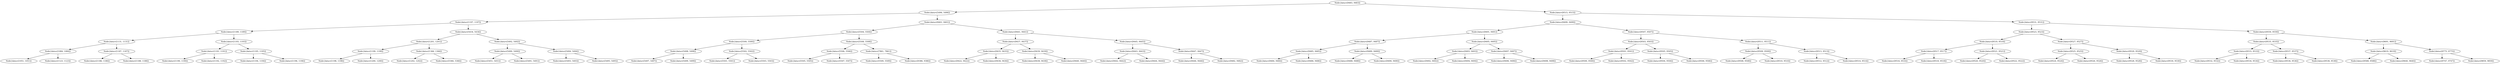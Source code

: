 digraph G{
1087574647 [label="Node{data=[9483, 9483]}"]
1087574647 -> 995059311
995059311 [label="Node{data=[5496, 5496]}"]
995059311 -> 652155788
652155788 [label="Node{data=[1197, 1197]}"]
652155788 -> 1578456576
1578456576 [label="Node{data=[1189, 1189]}"]
1578456576 -> 101562143
101562143 [label="Node{data=[1131, 1131]}"]
101562143 -> 1177671087
1177671087 [label="Node{data=[1084, 1084]}"]
1177671087 -> 409773470
409773470 [label="Node{data=[1051, 1051]}"]
1177671087 -> 1815958981
1815958981 [label="Node{data=[1123, 1123]}"]
101562143 -> 132362770
132362770 [label="Node{data=[1187, 1187]}"]
132362770 -> 1337431020
1337431020 [label="Node{data=[1186, 1186]}"]
132362770 -> 847941585
847941585 [label="Node{data=[1188, 1188]}"]
1578456576 -> 874473272
874473272 [label="Node{data=[1193, 1193]}"]
874473272 -> 787886219
787886219 [label="Node{data=[1191, 1191]}"]
787886219 -> 1563295306
1563295306 [label="Node{data=[1190, 1190]}"]
787886219 -> 1002374713
1002374713 [label="Node{data=[1192, 1192]}"]
874473272 -> 1951826129
1951826129 [label="Node{data=[1195, 1195]}"]
1951826129 -> 1799062712
1799062712 [label="Node{data=[1194, 1194]}"]
1951826129 -> 1507256379
1507256379 [label="Node{data=[1196, 1196]}"]
652155788 -> 446411766
446411766 [label="Node{data=[5434, 5434]}"]
446411766 -> 1519118460
1519118460 [label="Node{data=[1201, 1201]}"]
1519118460 -> 1839380945
1839380945 [label="Node{data=[1199, 1199]}"]
1839380945 -> 56300398
56300398 [label="Node{data=[1198, 1198]}"]
1839380945 -> 1150817520
1150817520 [label="Node{data=[1200, 1200]}"]
1519118460 -> 1096141847
1096141847 [label="Node{data=[1366, 1366]}"]
1096141847 -> 960596445
960596445 [label="Node{data=[1202, 1202]}"]
1096141847 -> 1650081272
1650081272 [label="Node{data=[5366, 5366]}"]
446411766 -> 1717672663
1717672663 [label="Node{data=[5492, 5492]}"]
1717672663 -> 154916728
154916728 [label="Node{data=[5490, 5490]}"]
154916728 -> 1015134435
1015134435 [label="Node{data=[5451, 5451]}"]
154916728 -> 260564854
260564854 [label="Node{data=[5491, 5491]}"]
1717672663 -> 1700426611
1700426611 [label="Node{data=[5494, 5494]}"]
1700426611 -> 839772343
839772343 [label="Node{data=[5493, 5493]}"]
1700426611 -> 66721973
66721973 [label="Node{data=[5495, 5495]}"]
995059311 -> 863433707
863433707 [label="Node{data=[9401, 9401]}"]
863433707 -> 84008733
84008733 [label="Node{data=[5504, 5504]}"]
84008733 -> 1486149466
1486149466 [label="Node{data=[5500, 5500]}"]
1486149466 -> 192435021
192435021 [label="Node{data=[5498, 5498]}"]
192435021 -> 253034594
253034594 [label="Node{data=[5497, 5497]}"]
192435021 -> 73912234
73912234 [label="Node{data=[5499, 5499]}"]
1486149466 -> 2058876539
2058876539 [label="Node{data=[5502, 5502]}"]
2058876539 -> 857481307
857481307 [label="Node{data=[5501, 5501]}"]
2058876539 -> 346890314
346890314 [label="Node{data=[5503, 5503]}"]
84008733 -> 772650986
772650986 [label="Node{data=[5508, 5508]}"]
772650986 -> 1808570494
1808570494 [label="Node{data=[5506, 5506]}"]
1808570494 -> 956326820
956326820 [label="Node{data=[5505, 5505]}"]
1808570494 -> 1146272702
1146272702 [label="Node{data=[5507, 5507]}"]
772650986 -> 128185913
128185913 [label="Node{data=[7861, 7861]}"]
128185913 -> 136544731
136544731 [label="Node{data=[5509, 5509]}"]
128185913 -> 839179832
839179832 [label="Node{data=[9386, 9386]}"]
863433707 -> 1675238541
1675238541 [label="Node{data=[9441, 9441]}"]
1675238541 -> 2068856049
2068856049 [label="Node{data=[9437, 9437]}"]
2068856049 -> 1869174553
1869174553 [label="Node{data=[9435, 9435]}"]
1869174553 -> 2072551890
2072551890 [label="Node{data=[9422, 9422]}"]
1869174553 -> 1208349786
1208349786 [label="Node{data=[9436, 9436]}"]
2068856049 -> 852033055
852033055 [label="Node{data=[9439, 9439]}"]
852033055 -> 398243520
398243520 [label="Node{data=[9438, 9438]}"]
852033055 -> 696521684
696521684 [label="Node{data=[9440, 9440]}"]
1675238541 -> 1313117594
1313117594 [label="Node{data=[9445, 9445]}"]
1313117594 -> 990487115
990487115 [label="Node{data=[9443, 9443]}"]
990487115 -> 1232148828
1232148828 [label="Node{data=[9442, 9442]}"]
990487115 -> 1080211733
1080211733 [label="Node{data=[9444, 9444]}"]
1313117594 -> 719330502
719330502 [label="Node{data=[9447, 9447]}"]
719330502 -> 1552807979
1552807979 [label="Node{data=[9446, 9446]}"]
719330502 -> 502771999
502771999 [label="Node{data=[9482, 9482]}"]
1087574647 -> 1208490405
1208490405 [label="Node{data=[9515, 9515]}"]
1208490405 -> 1646537294
1646537294 [label="Node{data=[9499, 9499]}"]
1646537294 -> 1364974209
1364974209 [label="Node{data=[9491, 9491]}"]
1364974209 -> 1896150780
1896150780 [label="Node{data=[9487, 9487]}"]
1896150780 -> 2034834504
2034834504 [label="Node{data=[9485, 9485]}"]
2034834504 -> 989609845
989609845 [label="Node{data=[9484, 9484]}"]
2034834504 -> 897348985
897348985 [label="Node{data=[9486, 9486]}"]
1896150780 -> 1662633532
1662633532 [label="Node{data=[9489, 9489]}"]
1662633532 -> 1384332619
1384332619 [label="Node{data=[9488, 9488]}"]
1662633532 -> 165652473
165652473 [label="Node{data=[9490, 9490]}"]
1364974209 -> 1600048134
1600048134 [label="Node{data=[9495, 9495]}"]
1600048134 -> 1927006711
1927006711 [label="Node{data=[9493, 9493]}"]
1927006711 -> 972675970
972675970 [label="Node{data=[9492, 9492]}"]
1927006711 -> 1307394859
1307394859 [label="Node{data=[9494, 9494]}"]
1600048134 -> 1685751916
1685751916 [label="Node{data=[9497, 9497]}"]
1685751916 -> 1220702565
1220702565 [label="Node{data=[9496, 9496]}"]
1685751916 -> 1066436148
1066436148 [label="Node{data=[9498, 9498]}"]
1646537294 -> 407076598
407076598 [label="Node{data=[9507, 9507]}"]
407076598 -> 675986554
675986554 [label="Node{data=[9503, 9503]}"]
675986554 -> 1943583055
1943583055 [label="Node{data=[9501, 9501]}"]
1943583055 -> 1212297254
1212297254 [label="Node{data=[9500, 9500]}"]
1943583055 -> 1265976086
1265976086 [label="Node{data=[9502, 9502]}"]
675986554 -> 908173166
908173166 [label="Node{data=[9505, 9505]}"]
908173166 -> 8735268
8735268 [label="Node{data=[9504, 9504]}"]
908173166 -> 1495243026
1495243026 [label="Node{data=[9506, 9506]}"]
407076598 -> 940776660
940776660 [label="Node{data=[9511, 9511]}"]
940776660 -> 49495639
49495639 [label="Node{data=[9509, 9509]}"]
49495639 -> 680366151
680366151 [label="Node{data=[9508, 9508]}"]
49495639 -> 226446157
226446157 [label="Node{data=[9510, 9510]}"]
940776660 -> 766116746
766116746 [label="Node{data=[9513, 9513]}"]
766116746 -> 917537262
917537262 [label="Node{data=[9512, 9512]}"]
766116746 -> 1929060567
1929060567 [label="Node{data=[9514, 9514]}"]
1208490405 -> 86583526
86583526 [label="Node{data=[9531, 9531]}"]
86583526 -> 2028133786
2028133786 [label="Node{data=[9523, 9523]}"]
2028133786 -> 1257213081
1257213081 [label="Node{data=[9519, 9519]}"]
1257213081 -> 1639571595
1639571595 [label="Node{data=[9517, 9517]}"]
1639571595 -> 756779586
756779586 [label="Node{data=[9516, 9516]}"]
1639571595 -> 1140558966
1140558966 [label="Node{data=[9518, 9518]}"]
1257213081 -> 1967545300
1967545300 [label="Node{data=[9521, 9521]}"]
1967545300 -> 1540702287
1540702287 [label="Node{data=[9520, 9520]}"]
1967545300 -> 711821549
711821549 [label="Node{data=[9522, 9522]}"]
2028133786 -> 904538602
904538602 [label="Node{data=[9527, 9527]}"]
904538602 -> 1924484216
1924484216 [label="Node{data=[9525, 9525]}"]
1924484216 -> 51625305
51625305 [label="Node{data=[9524, 9524]}"]
1924484216 -> 1165977398
1165977398 [label="Node{data=[9526, 9526]}"]
904538602 -> 566141706
566141706 [label="Node{data=[9529, 9529]}"]
566141706 -> 2033249737
2033249737 [label="Node{data=[9528, 9528]}"]
566141706 -> 1742175939
1742175939 [label="Node{data=[9530, 9530]}"]
86583526 -> 1504703448
1504703448 [label="Node{data=[9559, 9559]}"]
1504703448 -> 224247060
224247060 [label="Node{data=[9535, 9535]}"]
224247060 -> 1937594323
1937594323 [label="Node{data=[9533, 9533]}"]
1937594323 -> 788532761
788532761 [label="Node{data=[9532, 9532]}"]
1937594323 -> 160897298
160897298 [label="Node{data=[9534, 9534]}"]
224247060 -> 1765978153
1765978153 [label="Node{data=[9537, 9537]}"]
1765978153 -> 1889055005
1889055005 [label="Node{data=[9536, 9536]}"]
1765978153 -> 1598491089
1598491089 [label="Node{data=[9538, 9538]}"]
1504703448 -> 1856619682
1856619682 [label="Node{data=[9691, 9691]}"]
1856619682 -> 303493798
303493798 [label="Node{data=[9619, 9619]}"]
303493798 -> 666089888
666089888 [label="Node{data=[9588, 9588]}"]
303493798 -> 1079846150
1079846150 [label="Node{data=[9640, 9640]}"]
1856619682 -> 1626436987
1626436987 [label="Node{data=[9775, 9775]}"]
1626436987 -> 1171732481
1171732481 [label="Node{data=[9747, 9747]}"]
1626436987 -> 2140399522
2140399522 [label="Node{data=[9859, 9859]}"]
}